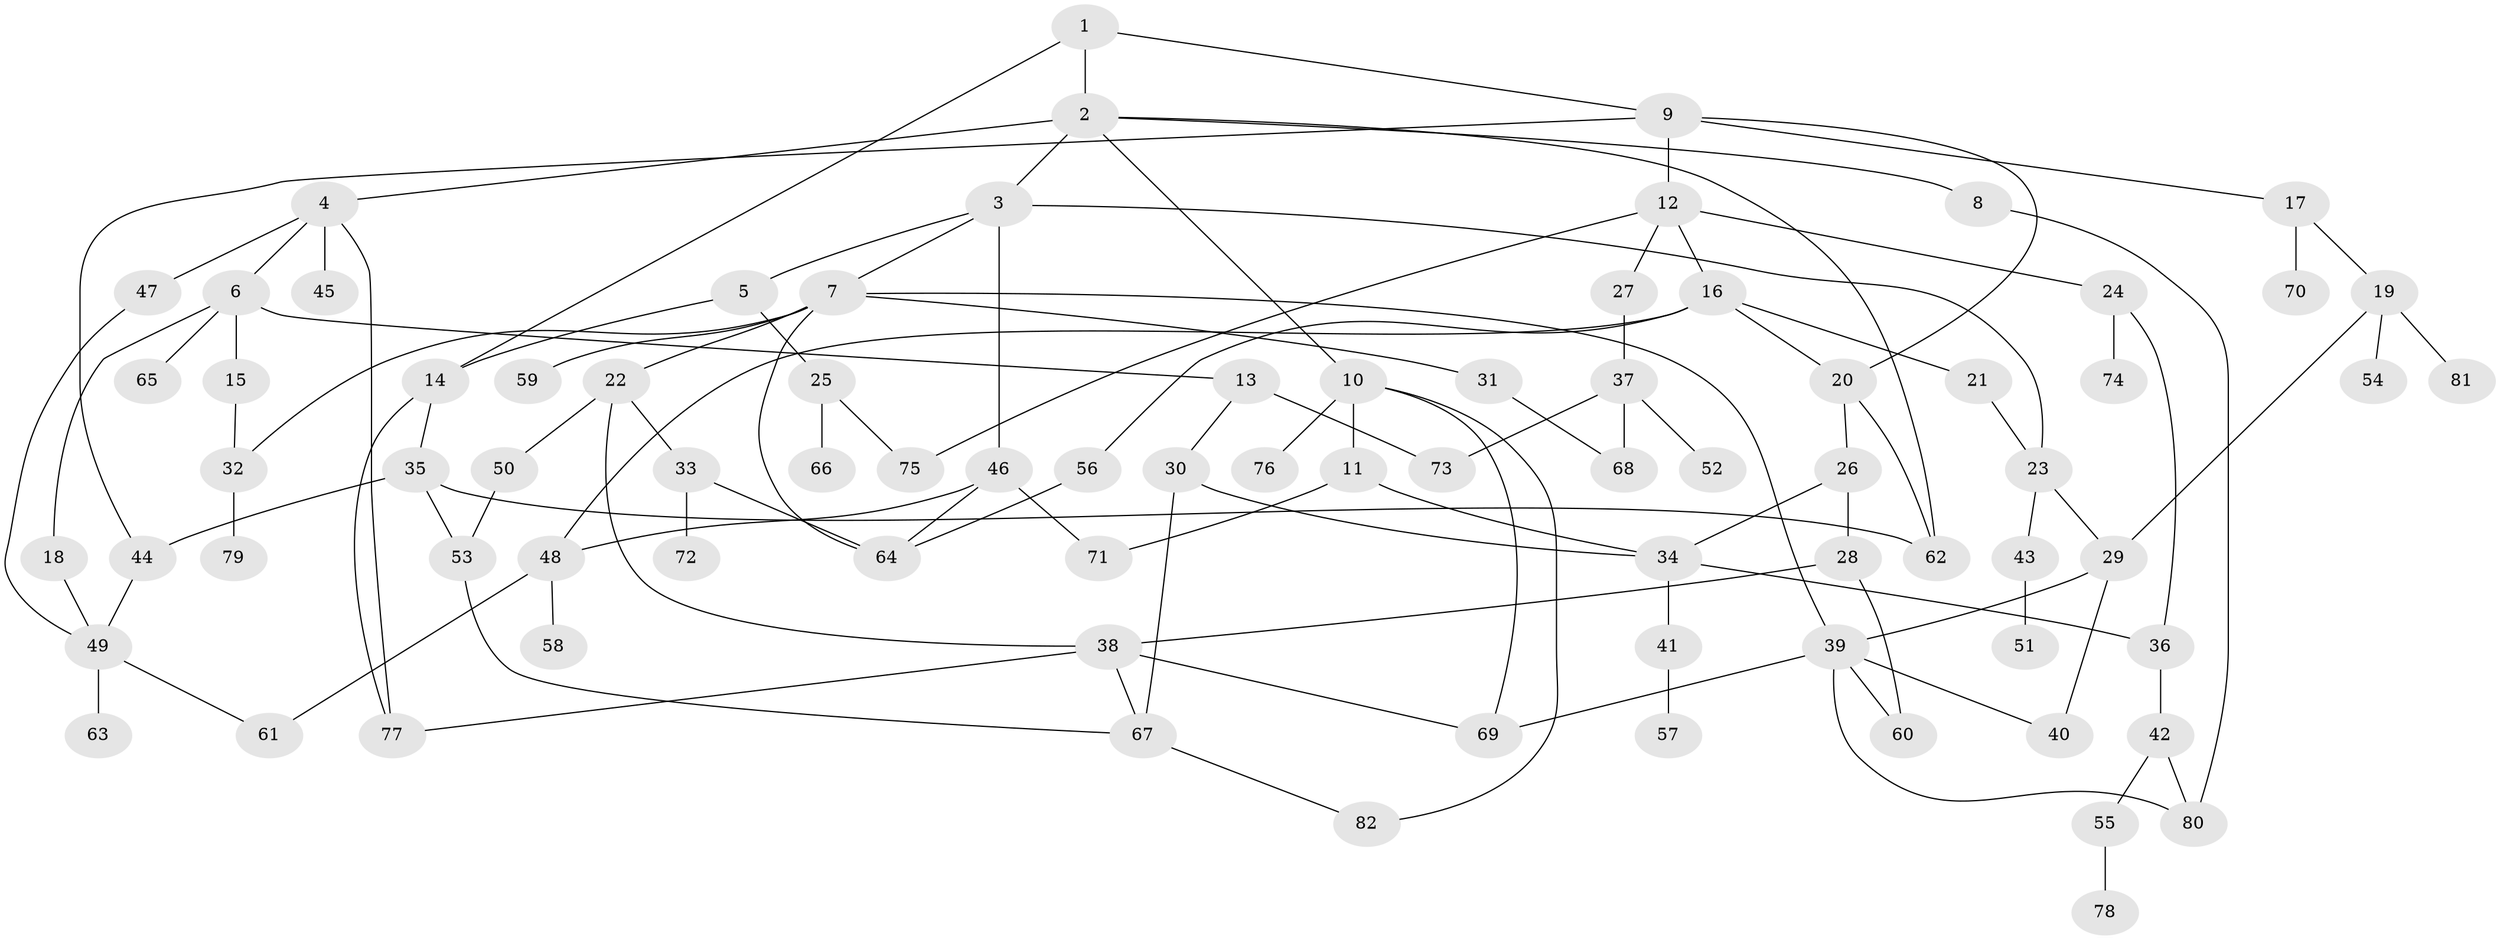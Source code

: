 // Generated by graph-tools (version 1.1) at 2025/01/03/09/25 03:01:11]
// undirected, 82 vertices, 117 edges
graph export_dot {
graph [start="1"]
  node [color=gray90,style=filled];
  1;
  2;
  3;
  4;
  5;
  6;
  7;
  8;
  9;
  10;
  11;
  12;
  13;
  14;
  15;
  16;
  17;
  18;
  19;
  20;
  21;
  22;
  23;
  24;
  25;
  26;
  27;
  28;
  29;
  30;
  31;
  32;
  33;
  34;
  35;
  36;
  37;
  38;
  39;
  40;
  41;
  42;
  43;
  44;
  45;
  46;
  47;
  48;
  49;
  50;
  51;
  52;
  53;
  54;
  55;
  56;
  57;
  58;
  59;
  60;
  61;
  62;
  63;
  64;
  65;
  66;
  67;
  68;
  69;
  70;
  71;
  72;
  73;
  74;
  75;
  76;
  77;
  78;
  79;
  80;
  81;
  82;
  1 -- 2;
  1 -- 9;
  1 -- 14;
  2 -- 3;
  2 -- 4;
  2 -- 8;
  2 -- 10;
  2 -- 62;
  3 -- 5;
  3 -- 7;
  3 -- 23;
  3 -- 46;
  4 -- 6;
  4 -- 45;
  4 -- 47;
  4 -- 77;
  5 -- 14;
  5 -- 25;
  6 -- 13;
  6 -- 15;
  6 -- 18;
  6 -- 65;
  7 -- 22;
  7 -- 31;
  7 -- 59;
  7 -- 64;
  7 -- 39;
  7 -- 32;
  8 -- 80;
  9 -- 12;
  9 -- 17;
  9 -- 44;
  9 -- 20;
  10 -- 11;
  10 -- 69;
  10 -- 76;
  10 -- 82;
  11 -- 71;
  11 -- 34;
  12 -- 16;
  12 -- 24;
  12 -- 27;
  12 -- 75;
  13 -- 30;
  13 -- 73;
  14 -- 35;
  14 -- 77;
  15 -- 32;
  16 -- 20;
  16 -- 21;
  16 -- 48;
  16 -- 56;
  17 -- 19;
  17 -- 70;
  18 -- 49;
  19 -- 54;
  19 -- 81;
  19 -- 29;
  20 -- 26;
  20 -- 62;
  21 -- 23;
  22 -- 33;
  22 -- 38;
  22 -- 50;
  23 -- 29;
  23 -- 43;
  24 -- 36;
  24 -- 74;
  25 -- 66;
  25 -- 75;
  26 -- 28;
  26 -- 34;
  27 -- 37;
  28 -- 60;
  28 -- 38;
  29 -- 39;
  29 -- 40;
  30 -- 34;
  30 -- 67;
  31 -- 68;
  32 -- 79;
  33 -- 72;
  33 -- 64;
  34 -- 41;
  34 -- 36;
  35 -- 44;
  35 -- 62;
  35 -- 53;
  36 -- 42;
  37 -- 52;
  37 -- 68;
  37 -- 73;
  38 -- 67;
  38 -- 69;
  38 -- 77;
  39 -- 40;
  39 -- 80;
  39 -- 69;
  39 -- 60;
  41 -- 57;
  42 -- 55;
  42 -- 80;
  43 -- 51;
  44 -- 49;
  46 -- 71;
  46 -- 64;
  46 -- 48;
  47 -- 49;
  48 -- 58;
  48 -- 61;
  49 -- 61;
  49 -- 63;
  50 -- 53;
  53 -- 67;
  55 -- 78;
  56 -- 64;
  67 -- 82;
}
